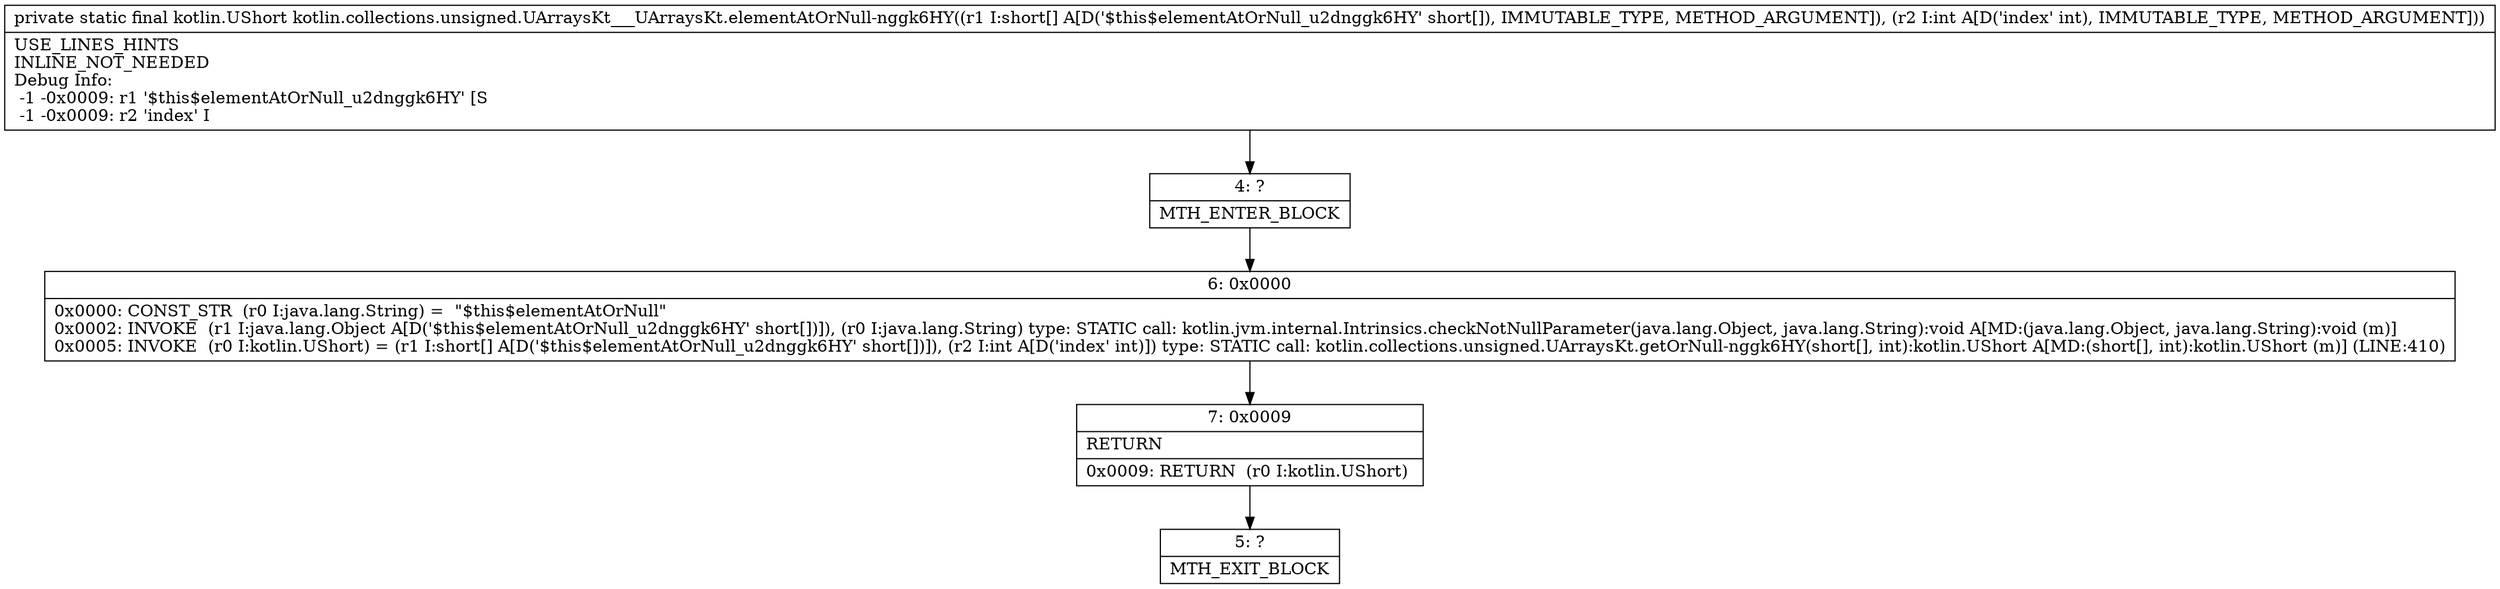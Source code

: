 digraph "CFG forkotlin.collections.unsigned.UArraysKt___UArraysKt.elementAtOrNull\-nggk6HY([SI)Lkotlin\/UShort;" {
Node_4 [shape=record,label="{4\:\ ?|MTH_ENTER_BLOCK\l}"];
Node_6 [shape=record,label="{6\:\ 0x0000|0x0000: CONST_STR  (r0 I:java.lang.String) =  \"$this$elementAtOrNull\" \l0x0002: INVOKE  (r1 I:java.lang.Object A[D('$this$elementAtOrNull_u2dnggk6HY' short[])]), (r0 I:java.lang.String) type: STATIC call: kotlin.jvm.internal.Intrinsics.checkNotNullParameter(java.lang.Object, java.lang.String):void A[MD:(java.lang.Object, java.lang.String):void (m)]\l0x0005: INVOKE  (r0 I:kotlin.UShort) = (r1 I:short[] A[D('$this$elementAtOrNull_u2dnggk6HY' short[])]), (r2 I:int A[D('index' int)]) type: STATIC call: kotlin.collections.unsigned.UArraysKt.getOrNull\-nggk6HY(short[], int):kotlin.UShort A[MD:(short[], int):kotlin.UShort (m)] (LINE:410)\l}"];
Node_7 [shape=record,label="{7\:\ 0x0009|RETURN\l|0x0009: RETURN  (r0 I:kotlin.UShort) \l}"];
Node_5 [shape=record,label="{5\:\ ?|MTH_EXIT_BLOCK\l}"];
MethodNode[shape=record,label="{private static final kotlin.UShort kotlin.collections.unsigned.UArraysKt___UArraysKt.elementAtOrNull\-nggk6HY((r1 I:short[] A[D('$this$elementAtOrNull_u2dnggk6HY' short[]), IMMUTABLE_TYPE, METHOD_ARGUMENT]), (r2 I:int A[D('index' int), IMMUTABLE_TYPE, METHOD_ARGUMENT]))  | USE_LINES_HINTS\lINLINE_NOT_NEEDED\lDebug Info:\l  \-1 \-0x0009: r1 '$this$elementAtOrNull_u2dnggk6HY' [S\l  \-1 \-0x0009: r2 'index' I\l}"];
MethodNode -> Node_4;Node_4 -> Node_6;
Node_6 -> Node_7;
Node_7 -> Node_5;
}

